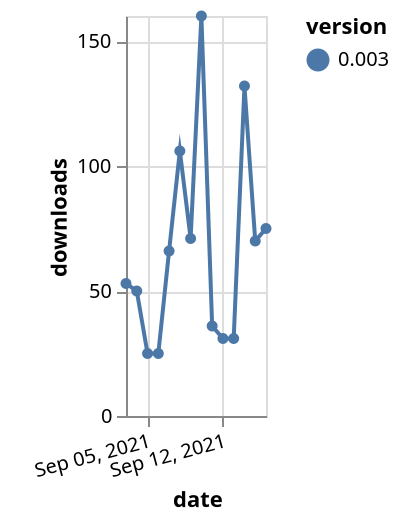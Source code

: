 {"$schema": "https://vega.github.io/schema/vega-lite/v5.json", "description": "A simple bar chart with embedded data.", "data": {"values": [{"date": "2021-09-03", "total": 69909, "delta": 53, "version": "0.003"}, {"date": "2021-09-04", "total": 69959, "delta": 50, "version": "0.003"}, {"date": "2021-09-05", "total": 69984, "delta": 25, "version": "0.003"}, {"date": "2021-09-06", "total": 70009, "delta": 25, "version": "0.003"}, {"date": "2021-09-07", "total": 70075, "delta": 66, "version": "0.003"}, {"date": "2021-09-08", "total": 70181, "delta": 106, "version": "0.003"}, {"date": "2021-09-09", "total": 70252, "delta": 71, "version": "0.003"}, {"date": "2021-09-10", "total": 70412, "delta": 160, "version": "0.003"}, {"date": "2021-09-11", "total": 70448, "delta": 36, "version": "0.003"}, {"date": "2021-09-12", "total": 70479, "delta": 31, "version": "0.003"}, {"date": "2021-09-13", "total": 70510, "delta": 31, "version": "0.003"}, {"date": "2021-09-14", "total": 70642, "delta": 132, "version": "0.003"}, {"date": "2021-09-15", "total": 70712, "delta": 70, "version": "0.003"}, {"date": "2021-09-16", "total": 70787, "delta": 75, "version": "0.003"}]}, "width": "container", "mark": {"type": "line", "point": {"filled": true}}, "encoding": {"x": {"field": "date", "type": "temporal", "timeUnit": "yearmonthdate", "title": "date", "axis": {"labelAngle": -15}}, "y": {"field": "delta", "type": "quantitative", "title": "downloads"}, "color": {"field": "version", "type": "nominal"}, "tooltip": {"field": "delta"}}}
